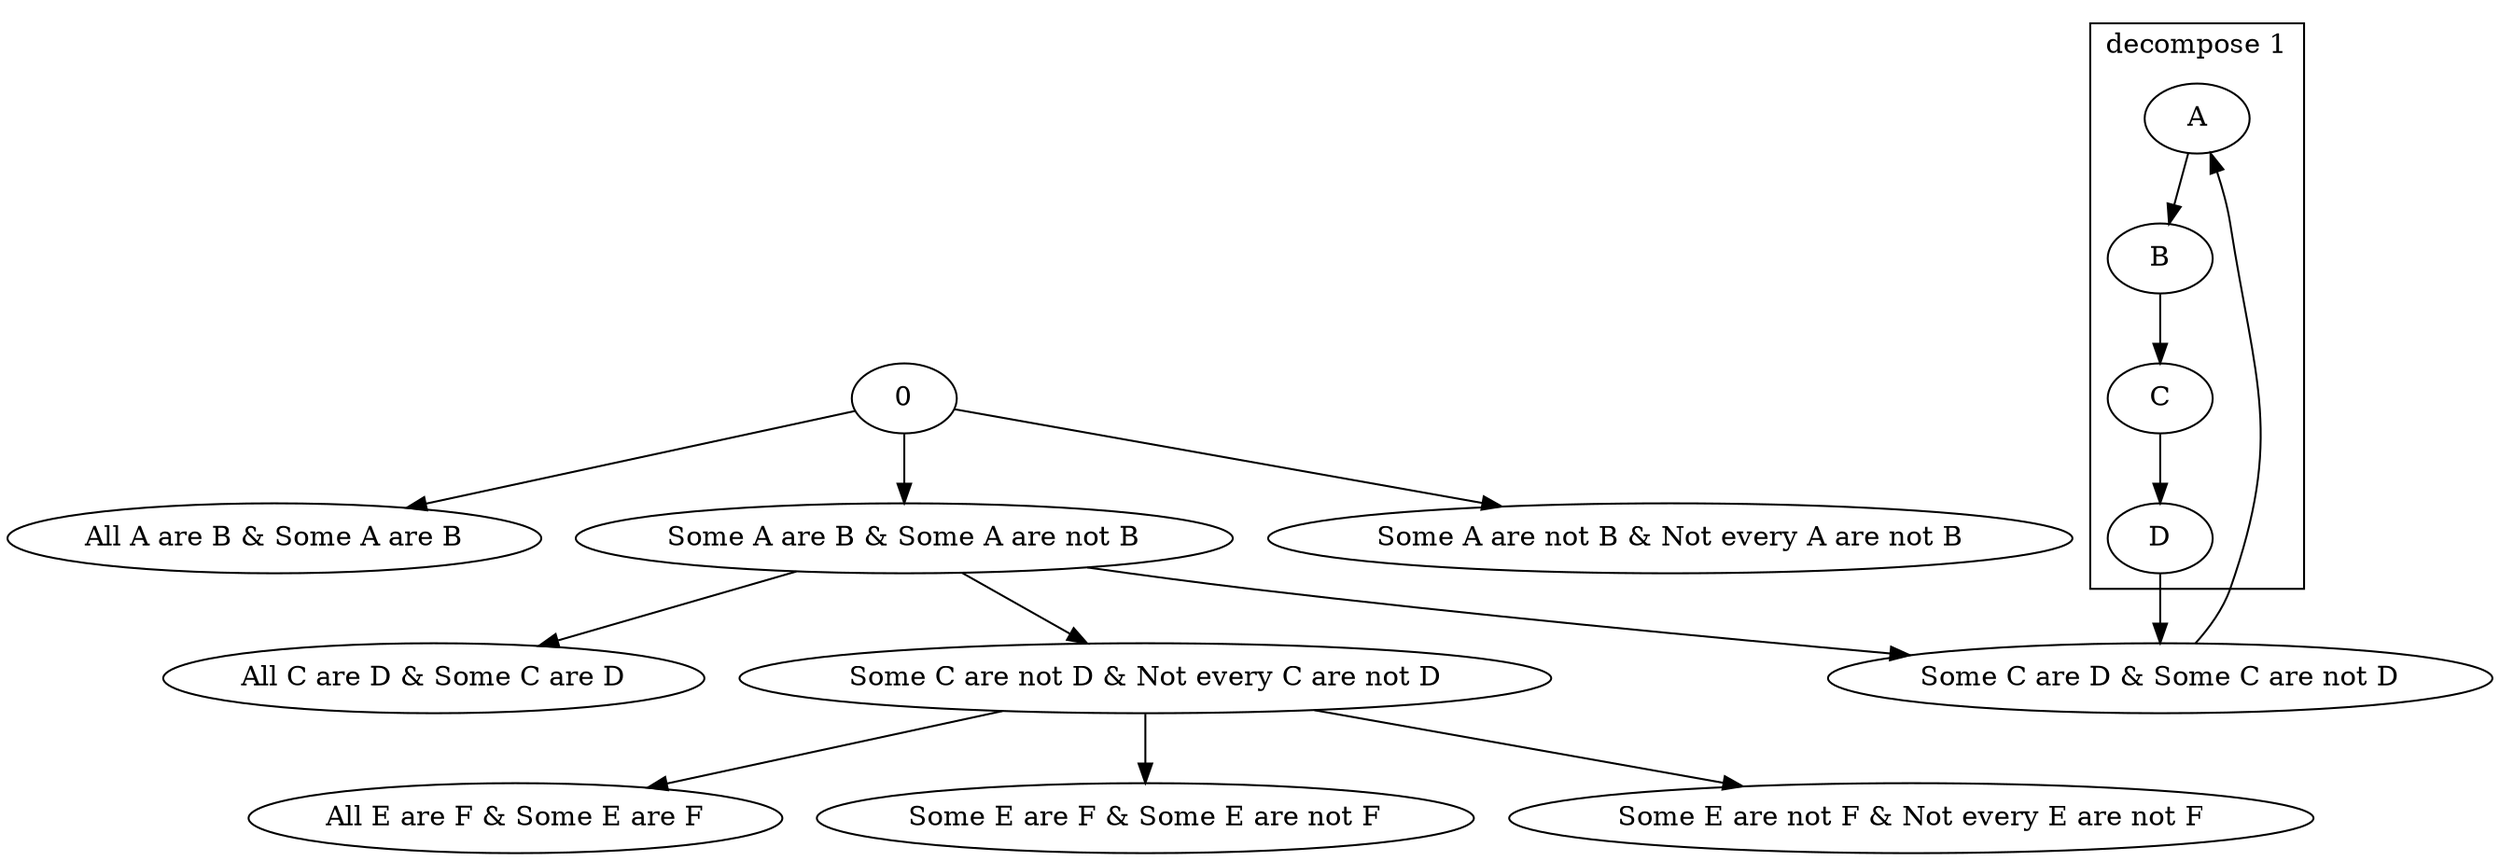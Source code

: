 digraph Spanning_tree {
	0 -> "All A are B & Some A are B"
	0 -> "Some A are B & Some A are not B"
	0 -> "Some A are not B & Not every A are not B"
	"Some A are B & Some A are not B" -> "All C are D & Some C are D"
	"Some A are B & Some A are not B" -> "Some C are D & Some C are not D"
	subgraph "cluster_Some C are D & Some C are not D" {
		A -> B
		B -> C
		C -> D
		label="decompose 1"
		color=black
	}
	"Some C are D & Some C are not D" -> A
	D -> "Some C are D & Some C are not D"
	"Some A are B & Some A are not B" -> "Some C are not D & Not every C are not D"
	"Some C are not D & Not every C are not D" -> "All E are F & Some E are F"
	"Some C are not D & Not every C are not D" -> "Some E are F & Some E are not F"
	"Some C are not D & Not every C are not D" -> "Some E are not F & Not every E are not F"
}
